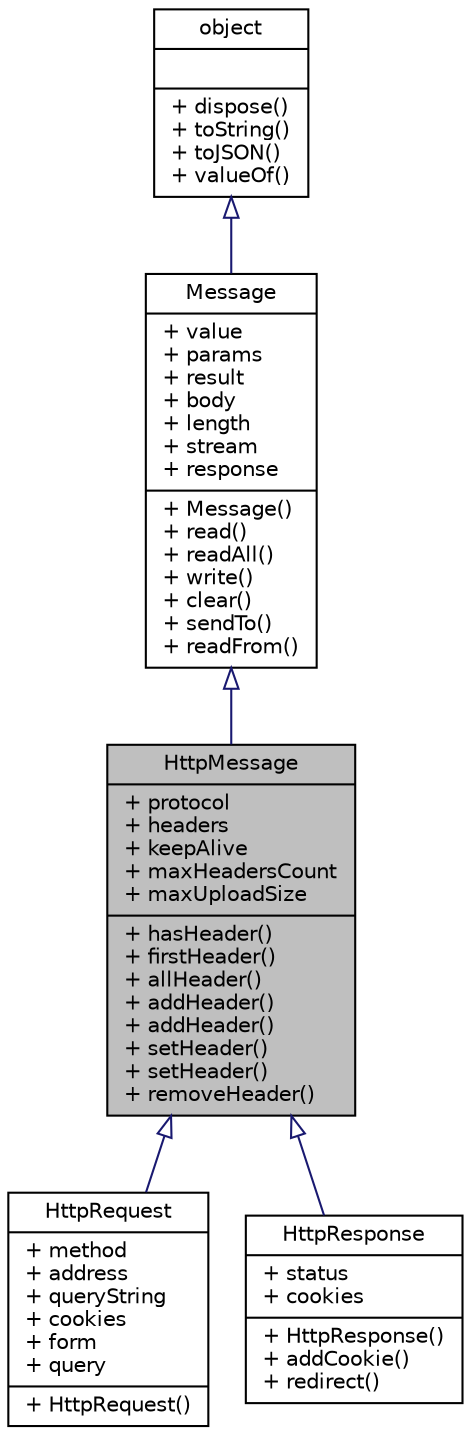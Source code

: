 digraph "HttpMessage"
{
  edge [fontname="Helvetica",fontsize="10",labelfontname="Helvetica",labelfontsize="10"];
  node [fontname="Helvetica",fontsize="10",shape=record];
  Node1 [label="{HttpMessage\n|+ protocol\l+ headers\l+ keepAlive\l+ maxHeadersCount\l+ maxUploadSize\l|+ hasHeader()\l+ firstHeader()\l+ allHeader()\l+ addHeader()\l+ addHeader()\l+ setHeader()\l+ setHeader()\l+ removeHeader()\l}",height=0.2,width=0.4,color="black", fillcolor="grey75", style="filled", fontcolor="black"];
  Node2 -> Node1 [dir="back",color="midnightblue",fontsize="10",style="solid",arrowtail="onormal",fontname="Helvetica"];
  Node2 [label="{Message\n|+ value\l+ params\l+ result\l+ body\l+ length\l+ stream\l+ response\l|+ Message()\l+ read()\l+ readAll()\l+ write()\l+ clear()\l+ sendTo()\l+ readFrom()\l}",height=0.2,width=0.4,color="black", fillcolor="white", style="filled",URL="$d6/db7/interfaceMessage.html",tooltip="Basic message object. "];
  Node3 -> Node2 [dir="back",color="midnightblue",fontsize="10",style="solid",arrowtail="onormal",fontname="Helvetica"];
  Node3 [label="{object\n||+ dispose()\l+ toString()\l+ toJSON()\l+ valueOf()\l}",height=0.2,width=0.4,color="black", fillcolor="white", style="filled",URL="$db/d38/interfaceobject.html",tooltip="All objects inherit from this. "];
  Node1 -> Node4 [dir="back",color="midnightblue",fontsize="10",style="solid",arrowtail="onormal",fontname="Helvetica"];
  Node4 [label="{HttpRequest\n|+ method\l+ address\l+ queryString\l+ cookies\l+ form\l+ query\l|+ HttpRequest()\l}",height=0.2,width=0.4,color="black", fillcolor="white", style="filled",URL="$d4/dfa/interfaceHttpRequest.html",tooltip="http request message object "];
  Node1 -> Node5 [dir="back",color="midnightblue",fontsize="10",style="solid",arrowtail="onormal",fontname="Helvetica"];
  Node5 [label="{HttpResponse\n|+ status\l+ cookies\l|+ HttpResponse()\l+ addCookie()\l+ redirect()\l}",height=0.2,width=0.4,color="black", fillcolor="white", style="filled",URL="$d9/d71/interfaceHttpResponse.html",tooltip="http response message object "];
}
